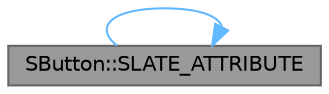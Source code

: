 digraph "SButton::SLATE_ATTRIBUTE"
{
 // INTERACTIVE_SVG=YES
 // LATEX_PDF_SIZE
  bgcolor="transparent";
  edge [fontname=Helvetica,fontsize=10,labelfontname=Helvetica,labelfontsize=10];
  node [fontname=Helvetica,fontsize=10,shape=box,height=0.2,width=0.4];
  rankdir="LR";
  Node1 [id="Node000001",label="SButton::SLATE_ATTRIBUTE",height=0.2,width=0.4,color="gray40", fillcolor="grey60", style="filled", fontcolor="black",tooltip="If set, overrides the button style's additional spacing between the button's border and the content w..."];
  Node1 -> Node1 [id="edge1_Node000001_Node000001",color="steelblue1",style="solid",tooltip=" "];
}
